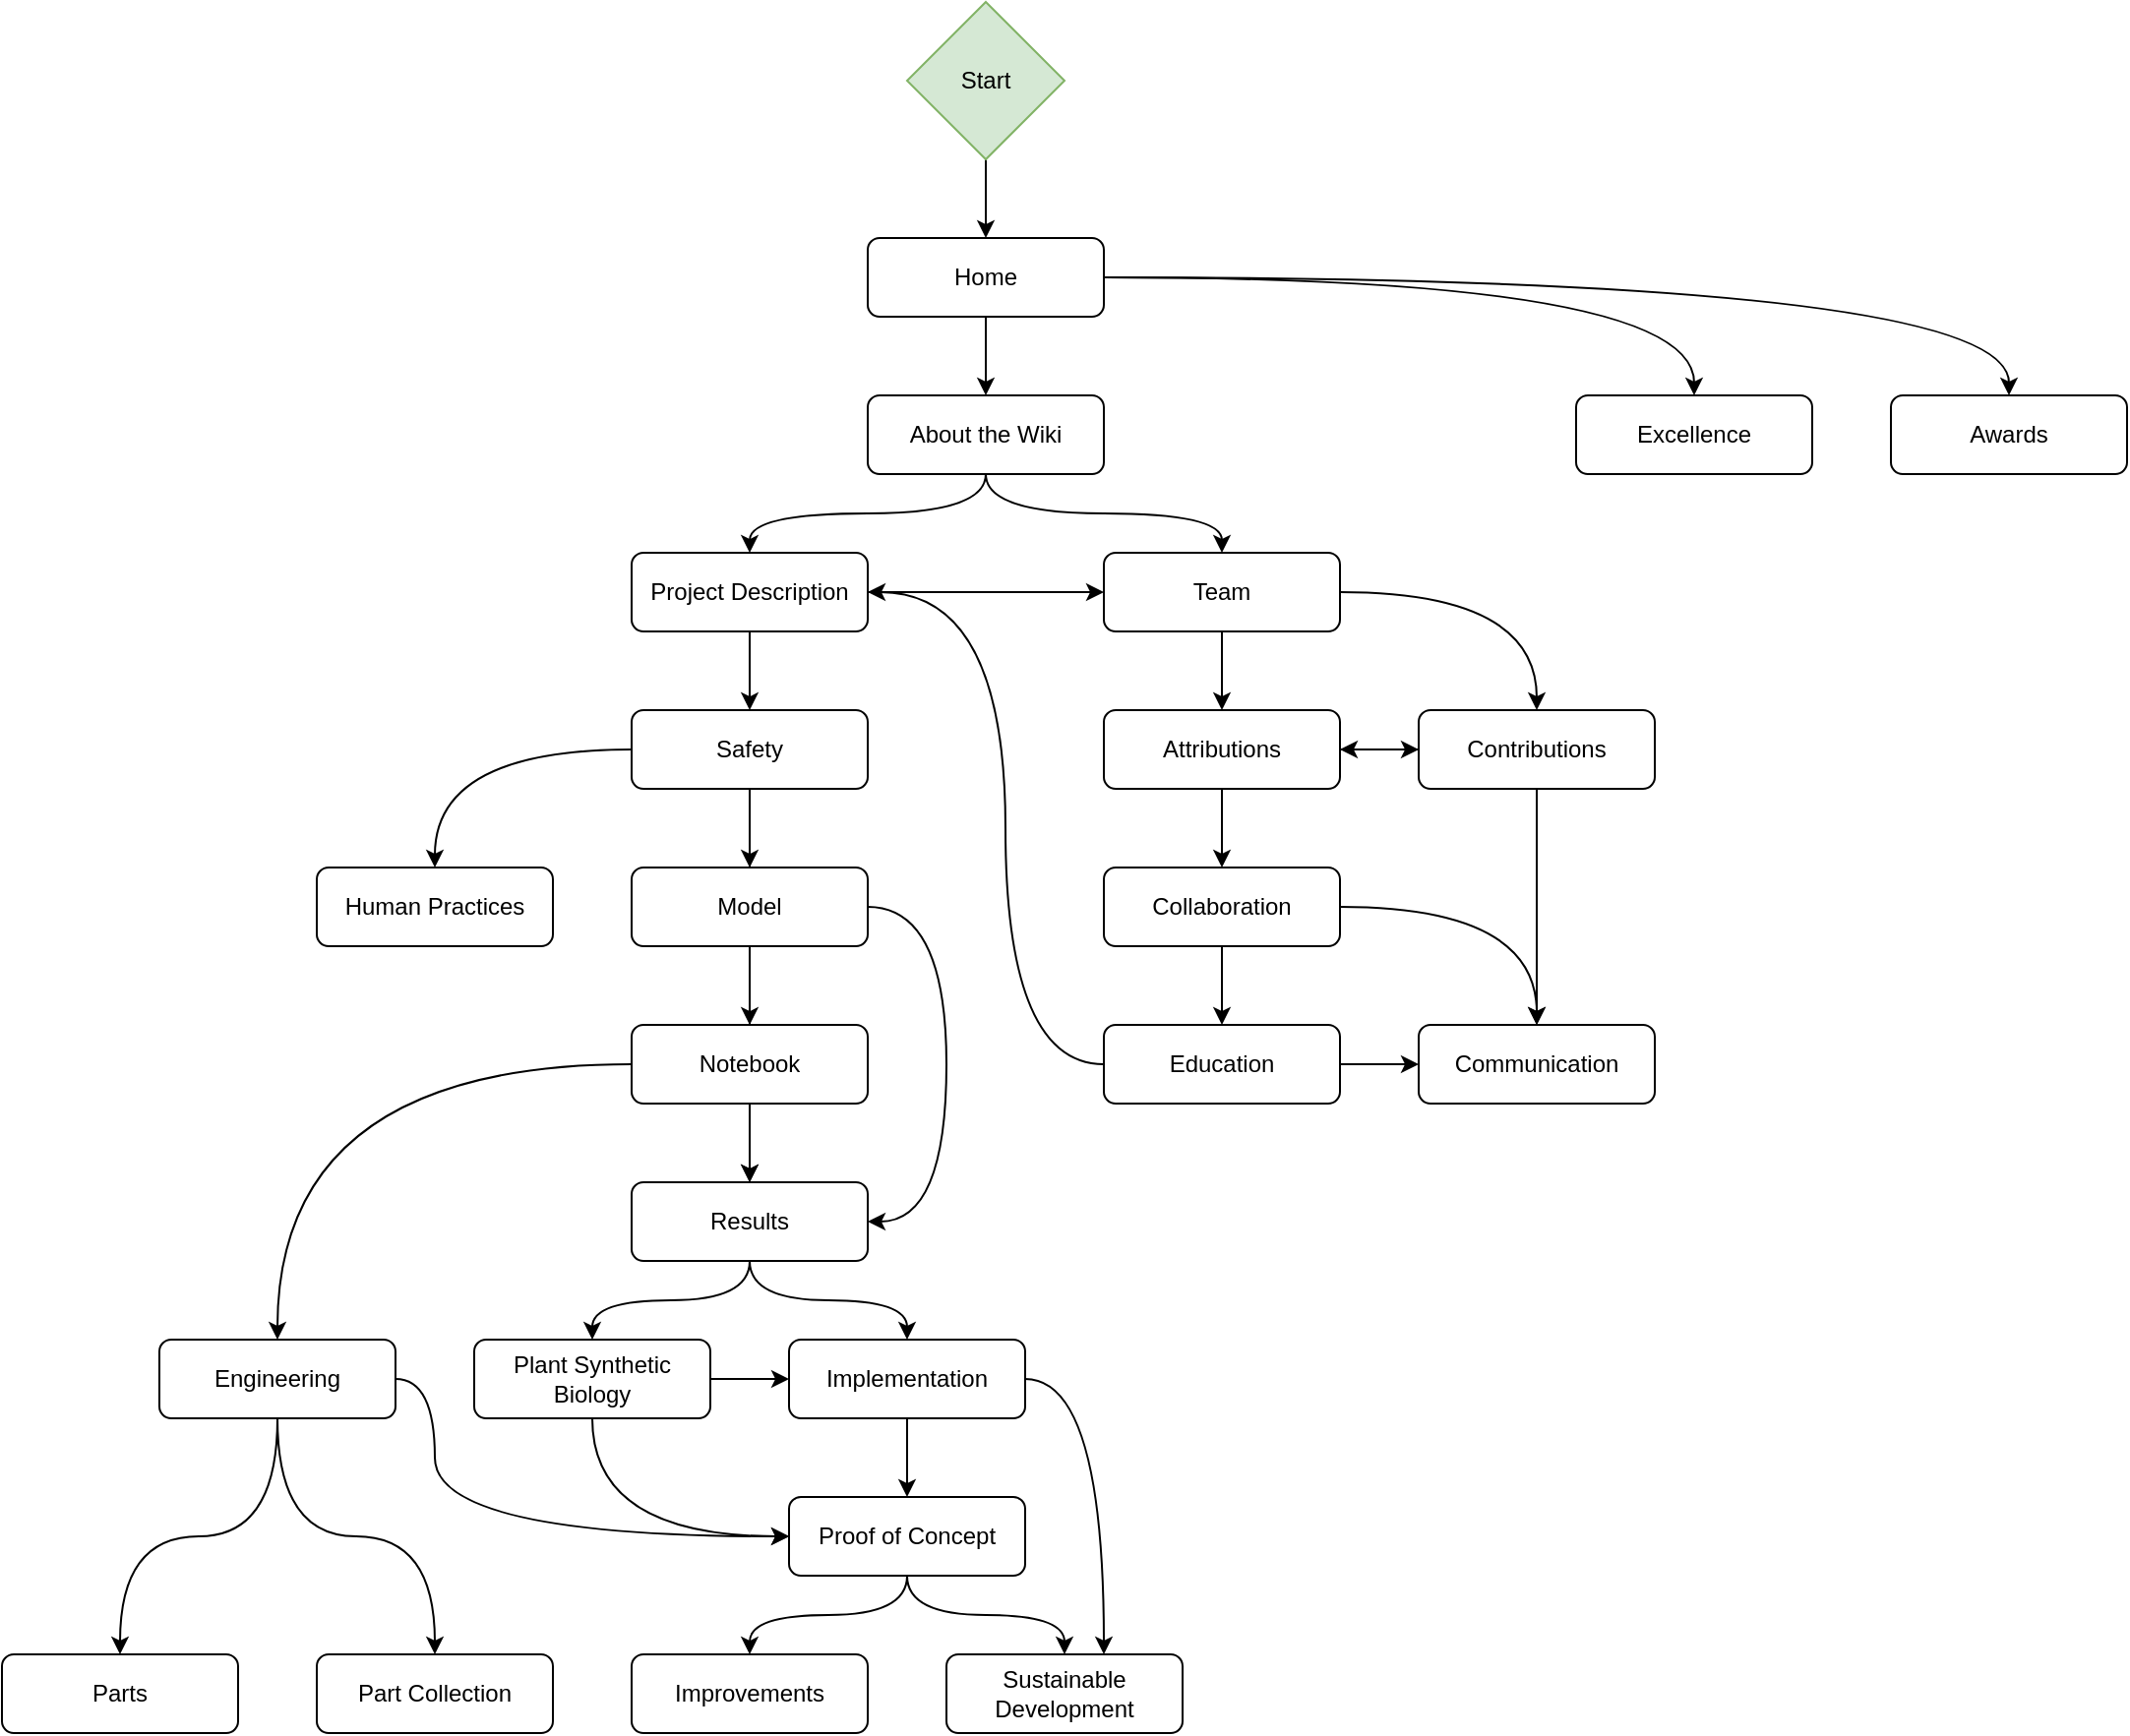<mxfile>
    <diagram id="08m3A-e7cWL_h_BhKfAi" name="Page-1">
        <mxGraphModel dx="1416" dy="1592" grid="1" gridSize="10" guides="1" tooltips="1" connect="1" arrows="1" fold="1" page="1" pageScale="1" pageWidth="850" pageHeight="1100" math="0" shadow="0">
            <root>
                <mxCell id="0"/>
                <mxCell id="1" parent="0"/>
                <mxCell id="9" style="edgeStyle=orthogonalEdgeStyle;curved=1;orthogonalLoop=1;jettySize=auto;html=1;" parent="1" source="2" target="3" edge="1">
                    <mxGeometry relative="1" as="geometry"/>
                </mxCell>
                <mxCell id="78" style="edgeStyle=orthogonalEdgeStyle;curved=1;orthogonalLoop=1;jettySize=auto;html=1;" parent="1" source="2" target="68" edge="1">
                    <mxGeometry relative="1" as="geometry"/>
                </mxCell>
                <mxCell id="79" style="edgeStyle=orthogonalEdgeStyle;curved=1;orthogonalLoop=1;jettySize=auto;html=1;" parent="1" source="2" target="77" edge="1">
                    <mxGeometry relative="1" as="geometry"/>
                </mxCell>
                <mxCell id="2" value="Home" style="rounded=1;whiteSpace=wrap;html=1;" parent="1" vertex="1">
                    <mxGeometry x="160" y="80" width="120" height="40" as="geometry"/>
                </mxCell>
                <mxCell id="7" style="edgeStyle=orthogonalEdgeStyle;orthogonalLoop=1;jettySize=auto;html=1;curved=1;" parent="1" source="3" target="5" edge="1">
                    <mxGeometry relative="1" as="geometry"/>
                </mxCell>
                <mxCell id="8" style="edgeStyle=orthogonalEdgeStyle;curved=1;orthogonalLoop=1;jettySize=auto;html=1;" parent="1" source="3" target="6" edge="1">
                    <mxGeometry relative="1" as="geometry"/>
                </mxCell>
                <mxCell id="3" value="About the Wiki" style="rounded=1;whiteSpace=wrap;html=1;" parent="1" vertex="1">
                    <mxGeometry x="160" y="160" width="120" height="40" as="geometry"/>
                </mxCell>
                <mxCell id="17" style="edgeStyle=orthogonalEdgeStyle;curved=1;orthogonalLoop=1;jettySize=auto;html=1;" parent="1" source="5" target="16" edge="1">
                    <mxGeometry relative="1" as="geometry"/>
                </mxCell>
                <mxCell id="47" style="edgeStyle=orthogonalEdgeStyle;curved=1;orthogonalLoop=1;jettySize=auto;html=1;" parent="1" source="5" target="6" edge="1">
                    <mxGeometry relative="1" as="geometry"/>
                </mxCell>
                <mxCell id="5" value="Project Description" style="rounded=1;whiteSpace=wrap;html=1;" parent="1" vertex="1">
                    <mxGeometry x="40" y="240" width="120" height="40" as="geometry"/>
                </mxCell>
                <mxCell id="11" style="edgeStyle=orthogonalEdgeStyle;curved=1;orthogonalLoop=1;jettySize=auto;html=1;" parent="1" source="6" target="10" edge="1">
                    <mxGeometry relative="1" as="geometry"/>
                </mxCell>
                <mxCell id="45" style="edgeStyle=orthogonalEdgeStyle;curved=1;orthogonalLoop=1;jettySize=auto;html=1;" parent="1" source="6" target="44" edge="1">
                    <mxGeometry relative="1" as="geometry"/>
                </mxCell>
                <mxCell id="6" value="Team" style="rounded=1;whiteSpace=wrap;html=1;" parent="1" vertex="1">
                    <mxGeometry x="280" y="240" width="120" height="40" as="geometry"/>
                </mxCell>
                <mxCell id="13" style="edgeStyle=orthogonalEdgeStyle;curved=1;orthogonalLoop=1;jettySize=auto;html=1;" parent="1" source="10" target="12" edge="1">
                    <mxGeometry relative="1" as="geometry"/>
                </mxCell>
                <mxCell id="46" style="edgeStyle=orthogonalEdgeStyle;curved=1;orthogonalLoop=1;jettySize=auto;html=1;" parent="1" source="10" target="44" edge="1">
                    <mxGeometry relative="1" as="geometry"/>
                </mxCell>
                <mxCell id="10" value="Attributions" style="rounded=1;whiteSpace=wrap;html=1;" parent="1" vertex="1">
                    <mxGeometry x="280" y="320" width="120" height="40" as="geometry"/>
                </mxCell>
                <mxCell id="31" style="edgeStyle=orthogonalEdgeStyle;curved=1;orthogonalLoop=1;jettySize=auto;html=1;" parent="1" source="12" target="30" edge="1">
                    <mxGeometry relative="1" as="geometry"/>
                </mxCell>
                <mxCell id="75" style="edgeStyle=orthogonalEdgeStyle;curved=1;orthogonalLoop=1;jettySize=auto;html=1;" parent="1" source="12" target="67" edge="1">
                    <mxGeometry relative="1" as="geometry"/>
                </mxCell>
                <mxCell id="12" value="Collaboration" style="rounded=1;whiteSpace=wrap;html=1;" parent="1" vertex="1">
                    <mxGeometry x="280" y="400" width="120" height="40" as="geometry"/>
                </mxCell>
                <mxCell id="20" style="edgeStyle=orthogonalEdgeStyle;curved=1;orthogonalLoop=1;jettySize=auto;html=1;" parent="1" source="16" target="19" edge="1">
                    <mxGeometry relative="1" as="geometry"/>
                </mxCell>
                <mxCell id="51" style="edgeStyle=orthogonalEdgeStyle;curved=1;orthogonalLoop=1;jettySize=auto;html=1;" parent="1" source="16" target="48" edge="1">
                    <mxGeometry relative="1" as="geometry"/>
                </mxCell>
                <mxCell id="61" style="edgeStyle=orthogonalEdgeStyle;curved=1;orthogonalLoop=1;jettySize=auto;html=1;" parent="1" source="16" target="60" edge="1">
                    <mxGeometry relative="1" as="geometry"/>
                </mxCell>
                <mxCell id="16" value="Safety" style="rounded=1;whiteSpace=wrap;html=1;" parent="1" vertex="1">
                    <mxGeometry x="40" y="320" width="120" height="40" as="geometry"/>
                </mxCell>
                <mxCell id="25" style="edgeStyle=orthogonalEdgeStyle;curved=1;orthogonalLoop=1;jettySize=auto;html=1;" parent="1" source="19" target="23" edge="1">
                    <mxGeometry relative="1" as="geometry"/>
                </mxCell>
                <mxCell id="50" style="edgeStyle=orthogonalEdgeStyle;curved=1;orthogonalLoop=1;jettySize=auto;html=1;" parent="1" source="19" target="48" edge="1">
                    <mxGeometry relative="1" as="geometry">
                        <Array as="points">
                            <mxPoint x="200" y="420"/>
                            <mxPoint x="200" y="580"/>
                        </Array>
                    </mxGeometry>
                </mxCell>
                <mxCell id="19" value="Model" style="rounded=1;whiteSpace=wrap;html=1;" parent="1" vertex="1">
                    <mxGeometry x="40" y="400" width="120" height="40" as="geometry"/>
                </mxCell>
                <mxCell id="49" style="edgeStyle=orthogonalEdgeStyle;curved=1;orthogonalLoop=1;jettySize=auto;html=1;" parent="1" source="23" target="48" edge="1">
                    <mxGeometry relative="1" as="geometry"/>
                </mxCell>
                <mxCell id="70" style="edgeStyle=orthogonalEdgeStyle;curved=1;orthogonalLoop=1;jettySize=auto;html=1;" parent="1" source="23" target="65" edge="1">
                    <mxGeometry relative="1" as="geometry"/>
                </mxCell>
                <mxCell id="23" value="Notebook" style="rounded=1;whiteSpace=wrap;html=1;" parent="1" vertex="1">
                    <mxGeometry x="40" y="480" width="120" height="40" as="geometry"/>
                </mxCell>
                <mxCell id="76" style="edgeStyle=orthogonalEdgeStyle;curved=1;orthogonalLoop=1;jettySize=auto;html=1;" parent="1" source="30" target="67" edge="1">
                    <mxGeometry relative="1" as="geometry"/>
                </mxCell>
                <mxCell id="86" style="edgeStyle=orthogonalEdgeStyle;curved=1;orthogonalLoop=1;jettySize=auto;html=1;" edge="1" parent="1" source="30" target="5">
                    <mxGeometry relative="1" as="geometry">
                        <Array as="points">
                            <mxPoint x="230" y="500"/>
                            <mxPoint x="230" y="260"/>
                        </Array>
                    </mxGeometry>
                </mxCell>
                <mxCell id="30" value="Education" style="rounded=1;whiteSpace=wrap;html=1;" parent="1" vertex="1">
                    <mxGeometry x="280" y="480" width="120" height="40" as="geometry"/>
                </mxCell>
                <mxCell id="56" style="edgeStyle=orthogonalEdgeStyle;curved=1;orthogonalLoop=1;jettySize=auto;html=1;" parent="1" source="36" target="55" edge="1">
                    <mxGeometry relative="1" as="geometry"/>
                </mxCell>
                <mxCell id="73" style="edgeStyle=orthogonalEdgeStyle;curved=1;orthogonalLoop=1;jettySize=auto;html=1;" parent="1" source="36" target="69" edge="1">
                    <mxGeometry relative="1" as="geometry">
                        <Array as="points">
                            <mxPoint x="280" y="660"/>
                        </Array>
                    </mxGeometry>
                </mxCell>
                <mxCell id="36" value="Implementation" style="rounded=1;whiteSpace=wrap;html=1;" parent="1" vertex="1">
                    <mxGeometry x="120" y="640" width="120" height="40" as="geometry"/>
                </mxCell>
                <mxCell id="58" style="edgeStyle=orthogonalEdgeStyle;curved=1;orthogonalLoop=1;jettySize=auto;html=1;" parent="1" source="40" target="36" edge="1">
                    <mxGeometry relative="1" as="geometry"/>
                </mxCell>
                <mxCell id="59" style="edgeStyle=orthogonalEdgeStyle;curved=1;orthogonalLoop=1;jettySize=auto;html=1;" parent="1" source="40" target="55" edge="1">
                    <mxGeometry relative="1" as="geometry">
                        <Array as="points">
                            <mxPoint x="20" y="740"/>
                        </Array>
                    </mxGeometry>
                </mxCell>
                <mxCell id="40" value="Plant Synthetic Biology" style="rounded=1;whiteSpace=wrap;html=1;" parent="1" vertex="1">
                    <mxGeometry x="-40" y="640" width="120" height="40" as="geometry"/>
                </mxCell>
                <mxCell id="74" style="edgeStyle=orthogonalEdgeStyle;curved=1;orthogonalLoop=1;jettySize=auto;html=1;" parent="1" source="44" target="67" edge="1">
                    <mxGeometry relative="1" as="geometry"/>
                </mxCell>
                <mxCell id="87" style="edgeStyle=orthogonalEdgeStyle;curved=1;orthogonalLoop=1;jettySize=auto;html=1;" edge="1" parent="1" source="44" target="10">
                    <mxGeometry relative="1" as="geometry"/>
                </mxCell>
                <mxCell id="44" value="Contributions" style="rounded=1;whiteSpace=wrap;html=1;" parent="1" vertex="1">
                    <mxGeometry x="440" y="320" width="120" height="40" as="geometry"/>
                </mxCell>
                <mxCell id="54" style="edgeStyle=orthogonalEdgeStyle;curved=1;orthogonalLoop=1;jettySize=auto;html=1;" parent="1" source="48" target="36" edge="1">
                    <mxGeometry relative="1" as="geometry"/>
                </mxCell>
                <mxCell id="57" style="edgeStyle=orthogonalEdgeStyle;curved=1;orthogonalLoop=1;jettySize=auto;html=1;" parent="1" source="48" target="40" edge="1">
                    <mxGeometry relative="1" as="geometry"/>
                </mxCell>
                <mxCell id="48" value="Results" style="rounded=1;whiteSpace=wrap;html=1;" parent="1" vertex="1">
                    <mxGeometry x="40" y="560" width="120" height="40" as="geometry"/>
                </mxCell>
                <mxCell id="71" style="edgeStyle=orthogonalEdgeStyle;curved=1;orthogonalLoop=1;jettySize=auto;html=1;" parent="1" source="55" target="69" edge="1">
                    <mxGeometry relative="1" as="geometry"/>
                </mxCell>
                <mxCell id="72" style="edgeStyle=orthogonalEdgeStyle;curved=1;orthogonalLoop=1;jettySize=auto;html=1;" parent="1" source="55" target="66" edge="1">
                    <mxGeometry relative="1" as="geometry"/>
                </mxCell>
                <mxCell id="55" value="Proof of Concept" style="rounded=1;whiteSpace=wrap;html=1;" parent="1" vertex="1">
                    <mxGeometry x="120" y="720" width="120" height="40" as="geometry"/>
                </mxCell>
                <mxCell id="60" value="Human Practices" style="rounded=1;whiteSpace=wrap;html=1;" parent="1" vertex="1">
                    <mxGeometry x="-120" y="400" width="120" height="40" as="geometry"/>
                </mxCell>
                <mxCell id="63" style="edgeStyle=orthogonalEdgeStyle;curved=1;orthogonalLoop=1;jettySize=auto;html=1;" parent="1" source="62" target="2" edge="1">
                    <mxGeometry relative="1" as="geometry"/>
                </mxCell>
                <mxCell id="62" value="Start" style="rhombus;whiteSpace=wrap;html=1;fillColor=#d5e8d4;strokeColor=#82b366;" parent="1" vertex="1">
                    <mxGeometry x="180" y="-40" width="80" height="80" as="geometry"/>
                </mxCell>
                <mxCell id="81" style="edgeStyle=orthogonalEdgeStyle;orthogonalLoop=1;jettySize=auto;html=1;curved=1;" edge="1" parent="1" source="65" target="80">
                    <mxGeometry relative="1" as="geometry"/>
                </mxCell>
                <mxCell id="82" style="edgeStyle=orthogonalEdgeStyle;orthogonalLoop=1;jettySize=auto;html=1;curved=1;" edge="1" parent="1" source="65" target="55">
                    <mxGeometry relative="1" as="geometry">
                        <Array as="points">
                            <mxPoint x="-60" y="660"/>
                            <mxPoint x="-60" y="740"/>
                        </Array>
                    </mxGeometry>
                </mxCell>
                <mxCell id="84" style="edgeStyle=orthogonalEdgeStyle;curved=1;orthogonalLoop=1;jettySize=auto;html=1;" edge="1" parent="1" source="65" target="83">
                    <mxGeometry relative="1" as="geometry"/>
                </mxCell>
                <mxCell id="65" value="Engineering" style="rounded=1;whiteSpace=wrap;html=1;" parent="1" vertex="1">
                    <mxGeometry x="-200" y="640" width="120" height="40" as="geometry"/>
                </mxCell>
                <mxCell id="66" value="Improvements" style="rounded=1;whiteSpace=wrap;html=1;" parent="1" vertex="1">
                    <mxGeometry x="40" y="800" width="120" height="40" as="geometry"/>
                </mxCell>
                <mxCell id="67" value="Communication" style="rounded=1;whiteSpace=wrap;html=1;" parent="1" vertex="1">
                    <mxGeometry x="440" y="480" width="120" height="40" as="geometry"/>
                </mxCell>
                <mxCell id="68" value="Excellence" style="rounded=1;whiteSpace=wrap;html=1;" parent="1" vertex="1">
                    <mxGeometry x="520" y="160" width="120" height="40" as="geometry"/>
                </mxCell>
                <mxCell id="69" value="Sustainable Development" style="rounded=1;whiteSpace=wrap;html=1;" parent="1" vertex="1">
                    <mxGeometry x="200" y="800" width="120" height="40" as="geometry"/>
                </mxCell>
                <mxCell id="77" value="Awards" style="rounded=1;whiteSpace=wrap;html=1;" parent="1" vertex="1">
                    <mxGeometry x="680" y="160" width="120" height="40" as="geometry"/>
                </mxCell>
                <mxCell id="80" value="Parts" style="rounded=1;whiteSpace=wrap;html=1;" vertex="1" parent="1">
                    <mxGeometry x="-280" y="800" width="120" height="40" as="geometry"/>
                </mxCell>
                <mxCell id="83" value="Part Collection" style="rounded=1;whiteSpace=wrap;html=1;" vertex="1" parent="1">
                    <mxGeometry x="-120" y="800" width="120" height="40" as="geometry"/>
                </mxCell>
            </root>
        </mxGraphModel>
    </diagram>
</mxfile>